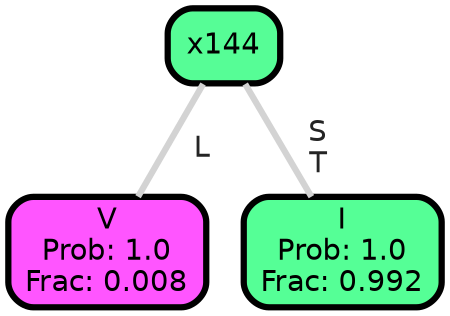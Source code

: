 graph Tree {
node [shape=box, style="filled, rounded",color="black",penwidth="3",fontcolor="black",                 fontname=helvetica] ;
graph [ranksep="0 equally", splines=straight,                 bgcolor=transparent, dpi=200] ;
edge [fontname=helvetica, fontweight=bold,fontcolor=grey14,color=lightgray] ;
0 [label="V
Prob: 1.0
Frac: 0.008", fillcolor="#ff55ff"] ;
1 [label="x144", fillcolor="#56fd96"] ;
2 [label="I
Prob: 1.0
Frac: 0.992", fillcolor="#55ff96"] ;
1 -- 0 [label=" L",penwidth=3] ;
1 -- 2 [label=" S\n T",penwidth=3] ;
{rank = same;}}